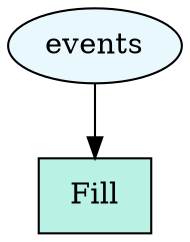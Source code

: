 digraph {
	2 [label="Fill", style="filled", fillcolor="#baf1e5", shape="box"];
	0 [label="events", style="filled", fillcolor="#e8f8fc", shape="oval"];
	0 -> 2;
}
